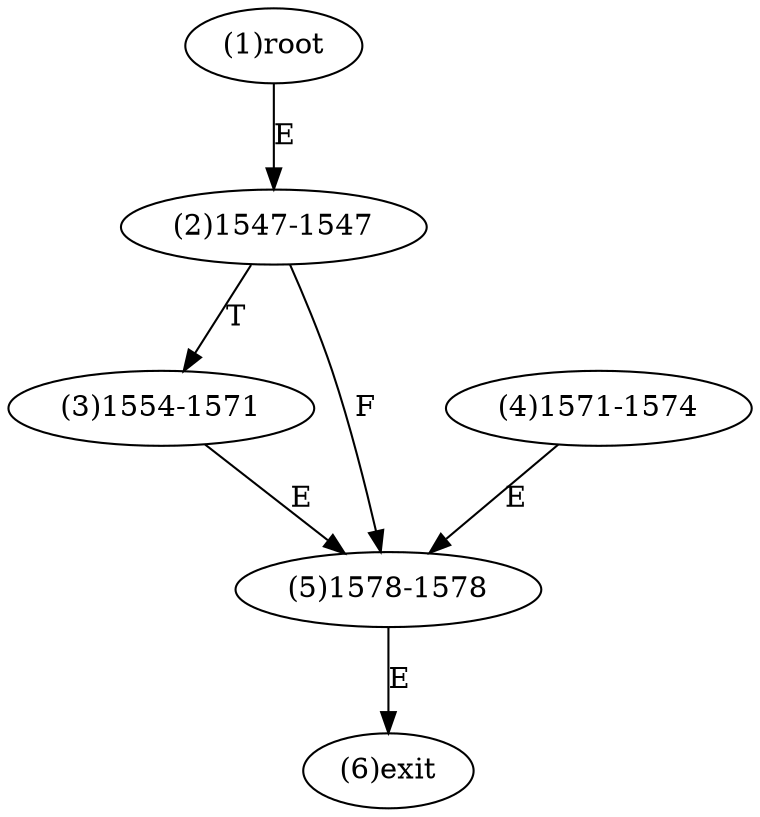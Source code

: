 digraph "" { 
1[ label="(1)root"];
2[ label="(2)1547-1547"];
3[ label="(3)1554-1571"];
4[ label="(4)1571-1574"];
5[ label="(5)1578-1578"];
6[ label="(6)exit"];
1->2[ label="E"];
2->5[ label="F"];
2->3[ label="T"];
3->5[ label="E"];
4->5[ label="E"];
5->6[ label="E"];
}